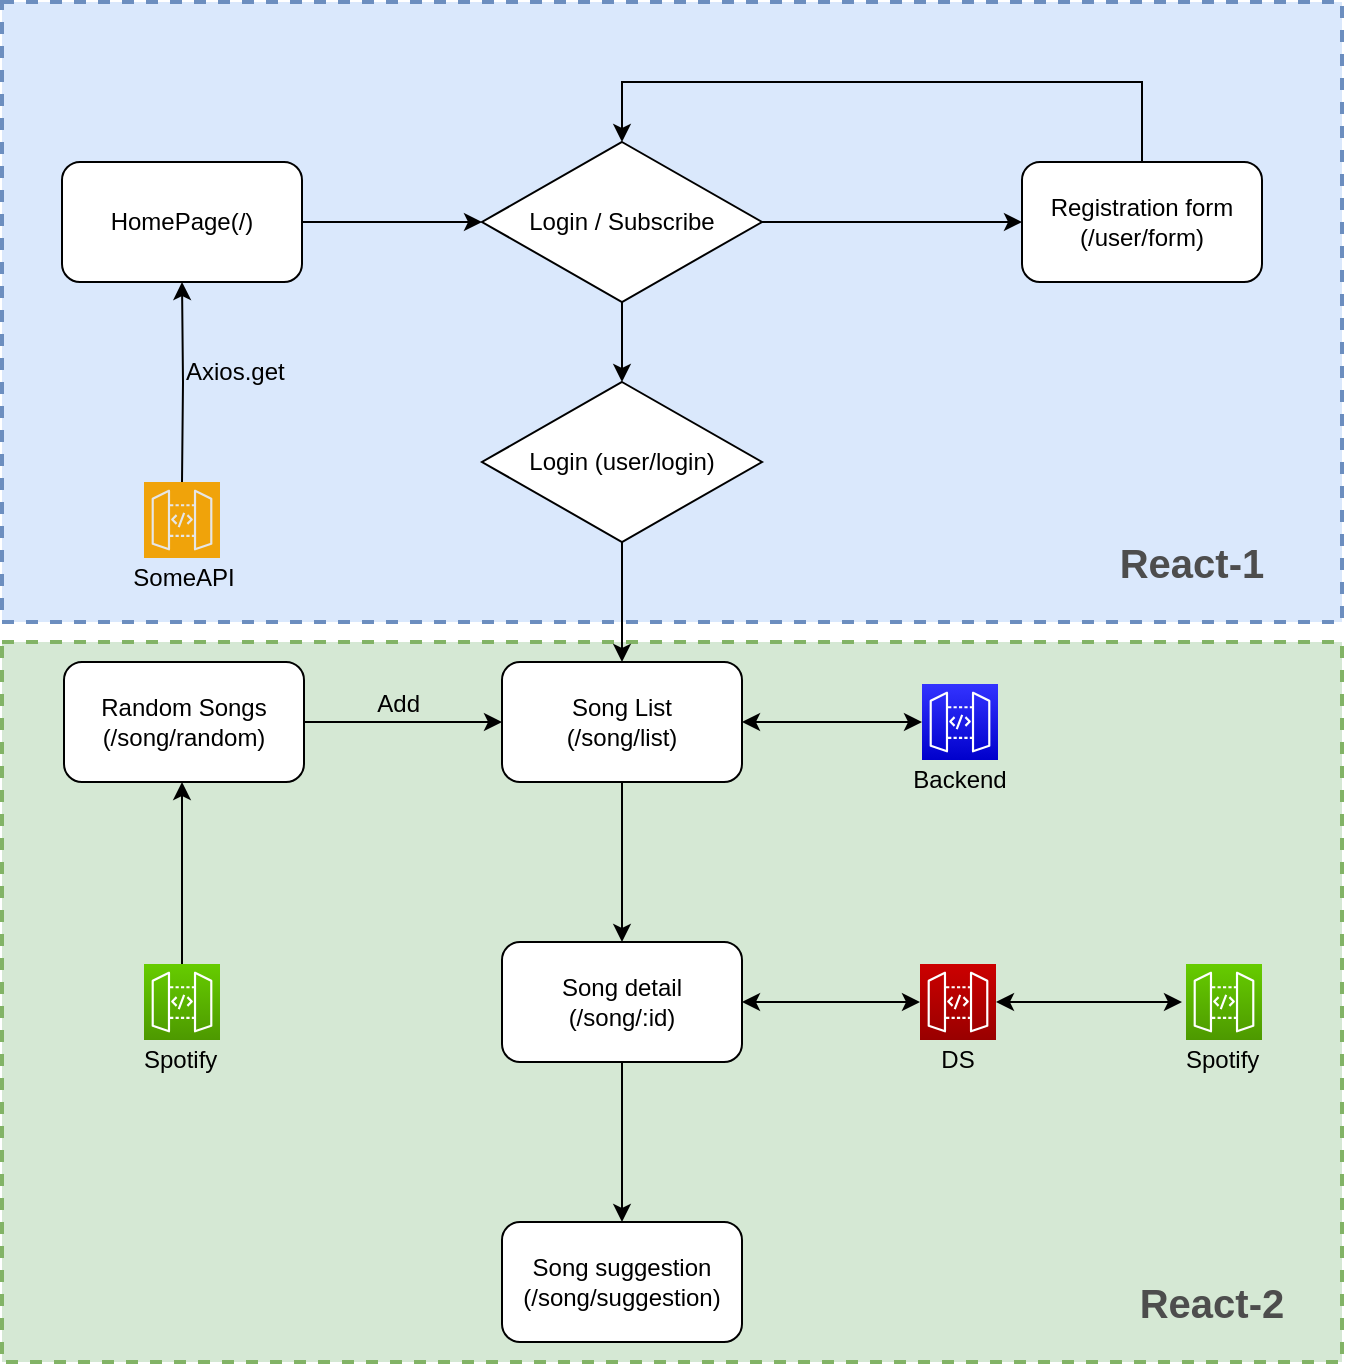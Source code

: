 <mxfile version="13.3.0" type="device"><diagram id="zz8Z_sMmu_lL8bLqHVKg" name="Page-1"><mxGraphModel dx="1722" dy="859" grid="1" gridSize="10" guides="1" tooltips="1" connect="1" arrows="1" fold="1" page="1" pageScale="1" pageWidth="800" pageHeight="800" math="0" shadow="0"><root><mxCell id="0"/><mxCell id="1" parent="0"/><mxCell id="0-6y683_RrBZRug_oh3U-49" value="" style="rounded=0;whiteSpace=wrap;html=1;dashed=1;fillColor=#d5e8d4;strokeWidth=2;strokeColor=#82b366;" parent="1" vertex="1"><mxGeometry x="65" y="380" width="670" height="360" as="geometry"/></mxCell><mxCell id="0-6y683_RrBZRug_oh3U-48" value="" style="rounded=0;whiteSpace=wrap;html=1;dashed=1;fillColor=#dae8fc;strokeWidth=2;strokeColor=#6c8ebf;" parent="1" vertex="1"><mxGeometry x="65" y="60" width="670" height="310" as="geometry"/></mxCell><mxCell id="0-6y683_RrBZRug_oh3U-5" value="" style="edgeStyle=orthogonalEdgeStyle;rounded=0;orthogonalLoop=1;jettySize=auto;html=1;" parent="1" source="0-6y683_RrBZRug_oh3U-6" target="0-6y683_RrBZRug_oh3U-4" edge="1"><mxGeometry relative="1" as="geometry"/></mxCell><mxCell id="0-6y683_RrBZRug_oh3U-14" value="" style="edgeStyle=orthogonalEdgeStyle;rounded=0;orthogonalLoop=1;jettySize=auto;html=1;entryX=0;entryY=0.5;entryDx=0;entryDy=0;" parent="1" source="0-6y683_RrBZRug_oh3U-1" target="0-6y683_RrBZRug_oh3U-6" edge="1"><mxGeometry relative="1" as="geometry"><mxPoint x="295" y="170" as="targetPoint"/></mxGeometry></mxCell><mxCell id="0-6y683_RrBZRug_oh3U-1" value="HomePage(/)" style="rounded=1;whiteSpace=wrap;html=1;" parent="1" vertex="1"><mxGeometry x="95" y="140" width="120" height="60" as="geometry"/></mxCell><mxCell id="0-6y683_RrBZRug_oh3U-16" style="edgeStyle=orthogonalEdgeStyle;rounded=0;orthogonalLoop=1;jettySize=auto;html=1;entryX=0.5;entryY=0;entryDx=0;entryDy=0;" parent="1" source="0-6y683_RrBZRug_oh3U-4" target="0-6y683_RrBZRug_oh3U-6" edge="1"><mxGeometry relative="1" as="geometry"><mxPoint x="635" y="70" as="targetPoint"/><Array as="points"><mxPoint x="635" y="100"/><mxPoint x="375" y="100"/></Array></mxGeometry></mxCell><mxCell id="0-6y683_RrBZRug_oh3U-4" value="Registration form&lt;br&gt;(/user/form)" style="rounded=1;whiteSpace=wrap;html=1;" parent="1" vertex="1"><mxGeometry x="575" y="140" width="120" height="60" as="geometry"/></mxCell><mxCell id="0-6y683_RrBZRug_oh3U-9" value="" style="edgeStyle=orthogonalEdgeStyle;rounded=0;orthogonalLoop=1;jettySize=auto;html=1;" parent="1" source="0-6y683_RrBZRug_oh3U-6" target="0-6y683_RrBZRug_oh3U-8" edge="1"><mxGeometry relative="1" as="geometry"/></mxCell><mxCell id="0-6y683_RrBZRug_oh3U-6" value="Login / Subscribe" style="rhombus;whiteSpace=wrap;html=1;" parent="1" vertex="1"><mxGeometry x="305" y="130" width="140" height="80" as="geometry"/></mxCell><mxCell id="0-6y683_RrBZRug_oh3U-18" value="" style="edgeStyle=orthogonalEdgeStyle;rounded=0;orthogonalLoop=1;jettySize=auto;html=1;" parent="1" source="0-6y683_RrBZRug_oh3U-8" target="0-6y683_RrBZRug_oh3U-17" edge="1"><mxGeometry relative="1" as="geometry"/></mxCell><mxCell id="0-6y683_RrBZRug_oh3U-8" value="Login (user/login)" style="rhombus;whiteSpace=wrap;html=1;" parent="1" vertex="1"><mxGeometry x="305" y="250" width="140" height="80" as="geometry"/></mxCell><mxCell id="0-6y683_RrBZRug_oh3U-35" value="" style="edgeStyle=orthogonalEdgeStyle;rounded=0;orthogonalLoop=1;jettySize=auto;html=1;" parent="1" source="0-6y683_RrBZRug_oh3U-17" target="0-6y683_RrBZRug_oh3U-34" edge="1"><mxGeometry relative="1" as="geometry"/></mxCell><mxCell id="0-6y683_RrBZRug_oh3U-17" value="Song List&lt;br&gt;(/song/list)" style="rounded=1;whiteSpace=wrap;html=1;" parent="1" vertex="1"><mxGeometry x="315" y="390" width="120" height="60" as="geometry"/></mxCell><mxCell id="0-6y683_RrBZRug_oh3U-53" value="Random Songs&lt;br&gt;(/song/random)" style="rounded=1;whiteSpace=wrap;html=1;" parent="1" vertex="1"><mxGeometry x="96" y="390" width="120" height="60" as="geometry"/></mxCell><mxCell id="0-6y683_RrBZRug_oh3U-41" value="" style="edgeStyle=orthogonalEdgeStyle;rounded=0;orthogonalLoop=1;jettySize=auto;html=1;" parent="1" source="0-6y683_RrBZRug_oh3U-34" target="0-6y683_RrBZRug_oh3U-40" edge="1"><mxGeometry relative="1" as="geometry"/></mxCell><mxCell id="0-6y683_RrBZRug_oh3U-34" value="Song detail&lt;br&gt;(/song/:id)" style="rounded=1;whiteSpace=wrap;html=1;" parent="1" vertex="1"><mxGeometry x="315" y="530" width="120" height="60" as="geometry"/></mxCell><mxCell id="0-6y683_RrBZRug_oh3U-40" value="Song suggestion&lt;br&gt;(/song/suggestion)" style="rounded=1;whiteSpace=wrap;html=1;" parent="1" vertex="1"><mxGeometry x="315" y="670" width="120" height="60" as="geometry"/></mxCell><mxCell id="0-6y683_RrBZRug_oh3U-27" value="" style="edgeStyle=orthogonalEdgeStyle;rounded=0;orthogonalLoop=1;jettySize=auto;html=1;entryX=0.5;entryY=1;entryDx=0;entryDy=0;" parent="1" target="0-6y683_RrBZRug_oh3U-1" edge="1"><mxGeometry relative="1" as="geometry"><mxPoint x="155" y="300" as="sourcePoint"/><mxPoint x="155" y="220" as="targetPoint"/></mxGeometry></mxCell><mxCell id="0-6y683_RrBZRug_oh3U-22" value="" style="outlineConnect=0;fontColor=#232F3E;gradientColor=#66CC00;gradientDirection=north;fillColor=#4D9900;strokeColor=#ffffff;dashed=0;verticalLabelPosition=bottom;verticalAlign=top;align=center;html=1;fontSize=12;fontStyle=0;aspect=fixed;shape=mxgraph.aws4.resourceIcon;resIcon=mxgraph.aws4.api_gateway;" parent="1" vertex="1"><mxGeometry x="657" y="541" width="38" height="38" as="geometry"/></mxCell><mxCell id="0-6y683_RrBZRug_oh3U-28" value="Axios.get" style="text;html=1;strokeColor=none;fillColor=none;align=left;verticalAlign=middle;whiteSpace=wrap;rounded=0;" parent="1" vertex="1"><mxGeometry x="155" y="230" width="60" height="30" as="geometry"/></mxCell><mxCell id="0-6y683_RrBZRug_oh3U-29" value="" style="outlineConnect=0;fontColor=#232F3E;gradientColor=#3333FF;gradientDirection=north;fillColor=#0000CC;strokeColor=#ffffff;dashed=0;verticalLabelPosition=bottom;verticalAlign=top;align=center;html=1;fontSize=12;fontStyle=0;aspect=fixed;shape=mxgraph.aws4.resourceIcon;resIcon=mxgraph.aws4.api_gateway;" parent="1" vertex="1"><mxGeometry x="525" y="401" width="38" height="38" as="geometry"/></mxCell><mxCell id="0-6y683_RrBZRug_oh3U-30" value="" style="endArrow=classic;startArrow=classic;html=1;entryX=1;entryY=0.5;entryDx=0;entryDy=0;" parent="1" source="0-6y683_RrBZRug_oh3U-29" target="0-6y683_RrBZRug_oh3U-17" edge="1"><mxGeometry width="50" height="50" relative="1" as="geometry"><mxPoint x="565" y="410" as="sourcePoint"/><mxPoint x="615" y="360" as="targetPoint"/></mxGeometry></mxCell><mxCell id="0-6y683_RrBZRug_oh3U-32" value="Backend" style="text;html=1;strokeColor=none;fillColor=none;align=center;verticalAlign=middle;whiteSpace=wrap;rounded=0;" parent="1" vertex="1"><mxGeometry x="524" y="439" width="40" height="20" as="geometry"/></mxCell><mxCell id="0-6y683_RrBZRug_oh3U-36" value="" style="outlineConnect=0;fontColor=#232F3E;gradientColor=#CC0000;gradientDirection=north;fillColor=#990000;strokeColor=#ffffff;dashed=0;verticalLabelPosition=bottom;verticalAlign=top;align=center;html=1;fontSize=12;fontStyle=0;aspect=fixed;shape=mxgraph.aws4.resourceIcon;resIcon=mxgraph.aws4.api_gateway;" parent="1" vertex="1"><mxGeometry x="524" y="541" width="38" height="38" as="geometry"/></mxCell><mxCell id="0-6y683_RrBZRug_oh3U-37" value="DS" style="text;html=1;strokeColor=none;fillColor=none;align=center;verticalAlign=middle;whiteSpace=wrap;rounded=0;" parent="1" vertex="1"><mxGeometry x="523" y="579" width="40" height="20" as="geometry"/></mxCell><mxCell id="0-6y683_RrBZRug_oh3U-38" value="" style="endArrow=classic;startArrow=classic;html=1;exitX=1;exitY=0.5;exitDx=0;exitDy=0;" parent="1" source="0-6y683_RrBZRug_oh3U-34" target="0-6y683_RrBZRug_oh3U-36" edge="1"><mxGeometry width="50" height="50" relative="1" as="geometry"><mxPoint x="565" y="480" as="sourcePoint"/><mxPoint x="615" y="430" as="targetPoint"/></mxGeometry></mxCell><mxCell id="0-6y683_RrBZRug_oh3U-43" value="" style="endArrow=classic;startArrow=classic;html=1;" parent="1" source="0-6y683_RrBZRug_oh3U-36" edge="1"><mxGeometry width="50" height="50" relative="1" as="geometry"><mxPoint x="565" y="560" as="sourcePoint"/><mxPoint x="655" y="560" as="targetPoint"/></mxGeometry></mxCell><mxCell id="0-6y683_RrBZRug_oh3U-44" value="Spotify&amp;nbsp;" style="text;html=1;strokeColor=none;fillColor=none;align=center;verticalAlign=middle;whiteSpace=wrap;rounded=0;" parent="1" vertex="1"><mxGeometry x="657" y="579" width="40" height="20" as="geometry"/></mxCell><mxCell id="0-6y683_RrBZRug_oh3U-50" value="&lt;b&gt;&lt;font style=&quot;font-size: 20px&quot;&gt;React-1&lt;/font&gt;&lt;/b&gt;" style="text;html=1;strokeColor=none;fillColor=none;align=center;verticalAlign=middle;whiteSpace=wrap;rounded=0;dashed=1;fontColor=#4D4D4D;" parent="1" vertex="1"><mxGeometry x="615" y="330" width="90" height="20" as="geometry"/></mxCell><mxCell id="0-6y683_RrBZRug_oh3U-51" value="&lt;b&gt;&lt;font style=&quot;font-size: 20px&quot;&gt;React-2&lt;/font&gt;&lt;/b&gt;" style="text;html=1;strokeColor=none;fillColor=none;align=center;verticalAlign=middle;whiteSpace=wrap;rounded=0;dashed=1;fontColor=#4D4D4D;" parent="1" vertex="1"><mxGeometry x="625" y="700" width="90" height="20" as="geometry"/></mxCell><mxCell id="0-6y683_RrBZRug_oh3U-55" value="Add&amp;nbsp;" style="text;html=1;strokeColor=none;fillColor=none;align=center;verticalAlign=middle;whiteSpace=wrap;rounded=0;" parent="1" vertex="1"><mxGeometry x="245" y="401" width="40" height="20" as="geometry"/></mxCell><mxCell id="0-6y683_RrBZRug_oh3U-56" value="" style="endArrow=classic;html=1;exitX=1;exitY=0.5;exitDx=0;exitDy=0;" parent="1" source="0-6y683_RrBZRug_oh3U-53" target="0-6y683_RrBZRug_oh3U-17" edge="1"><mxGeometry width="50" height="50" relative="1" as="geometry"><mxPoint x="495" y="420" as="sourcePoint"/><mxPoint x="545" y="370" as="targetPoint"/></mxGeometry></mxCell><mxCell id="0-6y683_RrBZRug_oh3U-57" value="" style="outlineConnect=0;fontColor=#232F3E;gradientColor=#66CC00;gradientDirection=north;fillColor=#4D9900;strokeColor=#ffffff;dashed=0;verticalLabelPosition=bottom;verticalAlign=top;align=center;html=1;fontSize=12;fontStyle=0;aspect=fixed;shape=mxgraph.aws4.resourceIcon;resIcon=mxgraph.aws4.api_gateway;" parent="1" vertex="1"><mxGeometry x="136" y="541" width="38" height="38" as="geometry"/></mxCell><mxCell id="0-6y683_RrBZRug_oh3U-58" value="" style="edgeStyle=orthogonalEdgeStyle;rounded=0;orthogonalLoop=1;jettySize=auto;html=1;" parent="1" source="0-6y683_RrBZRug_oh3U-57" edge="1"><mxGeometry relative="1" as="geometry"><mxPoint x="165" y="310" as="sourcePoint"/><mxPoint x="155" y="450" as="targetPoint"/><Array as="points"/></mxGeometry></mxCell><mxCell id="0-6y683_RrBZRug_oh3U-60" value="" style="outlineConnect=0;gradientDirection=north;fillColor=#f0a30a;strokeColor=#E6E6E6;dashed=0;verticalLabelPosition=bottom;verticalAlign=top;align=center;html=1;fontSize=12;fontStyle=0;aspect=fixed;shape=mxgraph.aws4.resourceIcon;resIcon=mxgraph.aws4.api_gateway;fontColor=#ffffff;" parent="1" vertex="1"><mxGeometry x="136" y="300" width="38" height="38" as="geometry"/></mxCell><mxCell id="0-6y683_RrBZRug_oh3U-61" value="SomeAPI" style="text;html=1;strokeColor=none;fillColor=none;align=center;verticalAlign=middle;whiteSpace=wrap;rounded=0;" parent="1" vertex="1"><mxGeometry x="136" y="338" width="40" height="20" as="geometry"/></mxCell><mxCell id="8w-bAhR74ru4VxRbSD9P-1" value="Spotify&amp;nbsp;" style="text;html=1;strokeColor=none;fillColor=none;align=center;verticalAlign=middle;whiteSpace=wrap;rounded=0;" vertex="1" parent="1"><mxGeometry x="136" y="579" width="40" height="20" as="geometry"/></mxCell></root></mxGraphModel></diagram></mxfile>